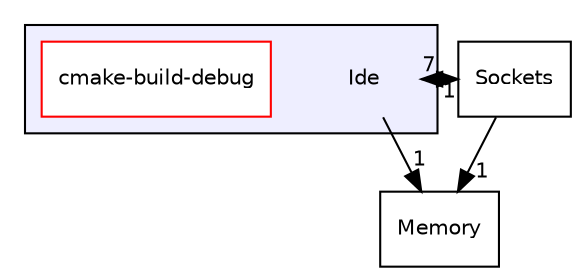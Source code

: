 digraph "Ide" {
  compound=true
  node [ fontsize="10", fontname="Helvetica"];
  edge [ labelfontsize="10", labelfontname="Helvetica"];
  subgraph clusterdir_68429450acb3cb0c38ed32ec649647d7 {
    graph [ bgcolor="#eeeeff", pencolor="black", label="" URL="dir_68429450acb3cb0c38ed32ec649647d7.html"];
    dir_68429450acb3cb0c38ed32ec649647d7 [shape=plaintext label="Ide"];
    dir_1536adaa22b87a16423cf2caba316bd7 [shape=box label="cmake-build-debug" color="red" fillcolor="white" style="filled" URL="dir_1536adaa22b87a16423cf2caba316bd7.html"];
  }
  dir_438e9b7480d7921b6e0882250b9f4843 [shape=box label="Sockets" URL="dir_438e9b7480d7921b6e0882250b9f4843.html"];
  dir_4bbfcbe99b666a19955ad2d97ce526ac [shape=box label="Memory" URL="dir_4bbfcbe99b666a19955ad2d97ce526ac.html"];
  dir_438e9b7480d7921b6e0882250b9f4843->dir_68429450acb3cb0c38ed32ec649647d7 [headlabel="1", labeldistance=1.5 headhref="dir_000021_000001.html"];
  dir_438e9b7480d7921b6e0882250b9f4843->dir_4bbfcbe99b666a19955ad2d97ce526ac [headlabel="1", labeldistance=1.5 headhref="dir_000021_000020.html"];
  dir_68429450acb3cb0c38ed32ec649647d7->dir_438e9b7480d7921b6e0882250b9f4843 [headlabel="7", labeldistance=1.5 headhref="dir_000001_000021.html"];
  dir_68429450acb3cb0c38ed32ec649647d7->dir_4bbfcbe99b666a19955ad2d97ce526ac [headlabel="1", labeldistance=1.5 headhref="dir_000001_000020.html"];
}
